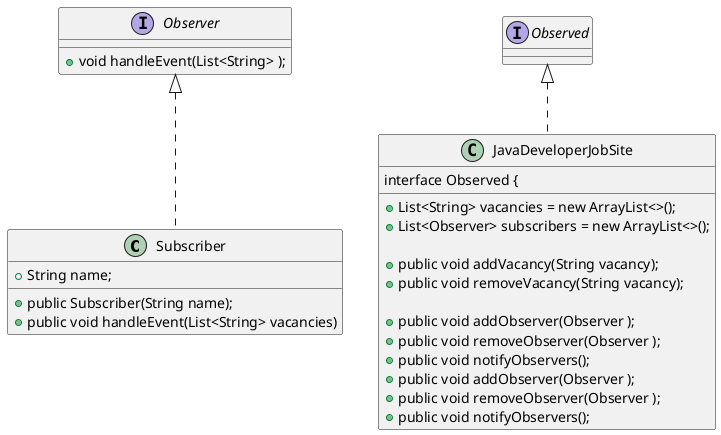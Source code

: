 @startuml
class Subscriber implements Observer {
+String name;
+public Subscriber(String name);
+public void handleEvent(List<String> vacancies)
}
class JavaDeveloperJobSite implements Observed {
    +List<String> vacancies = new ArrayList<>();
    +List<Observer> subscribers = new ArrayList<>();

+public void addVacancy(String vacancy);
+public void removeVacancy(String vacancy);

+public void addObserver(Observer );
+public void removeObserver(Observer );
+public void notifyObservers();
interface Observed {
   +public void addObserver(Observer );
   +public void removeObserver(Observer );
   +public void notifyObservers();
}

interface Observer {
+void handleEvent(List<String> );
}

@enduml
